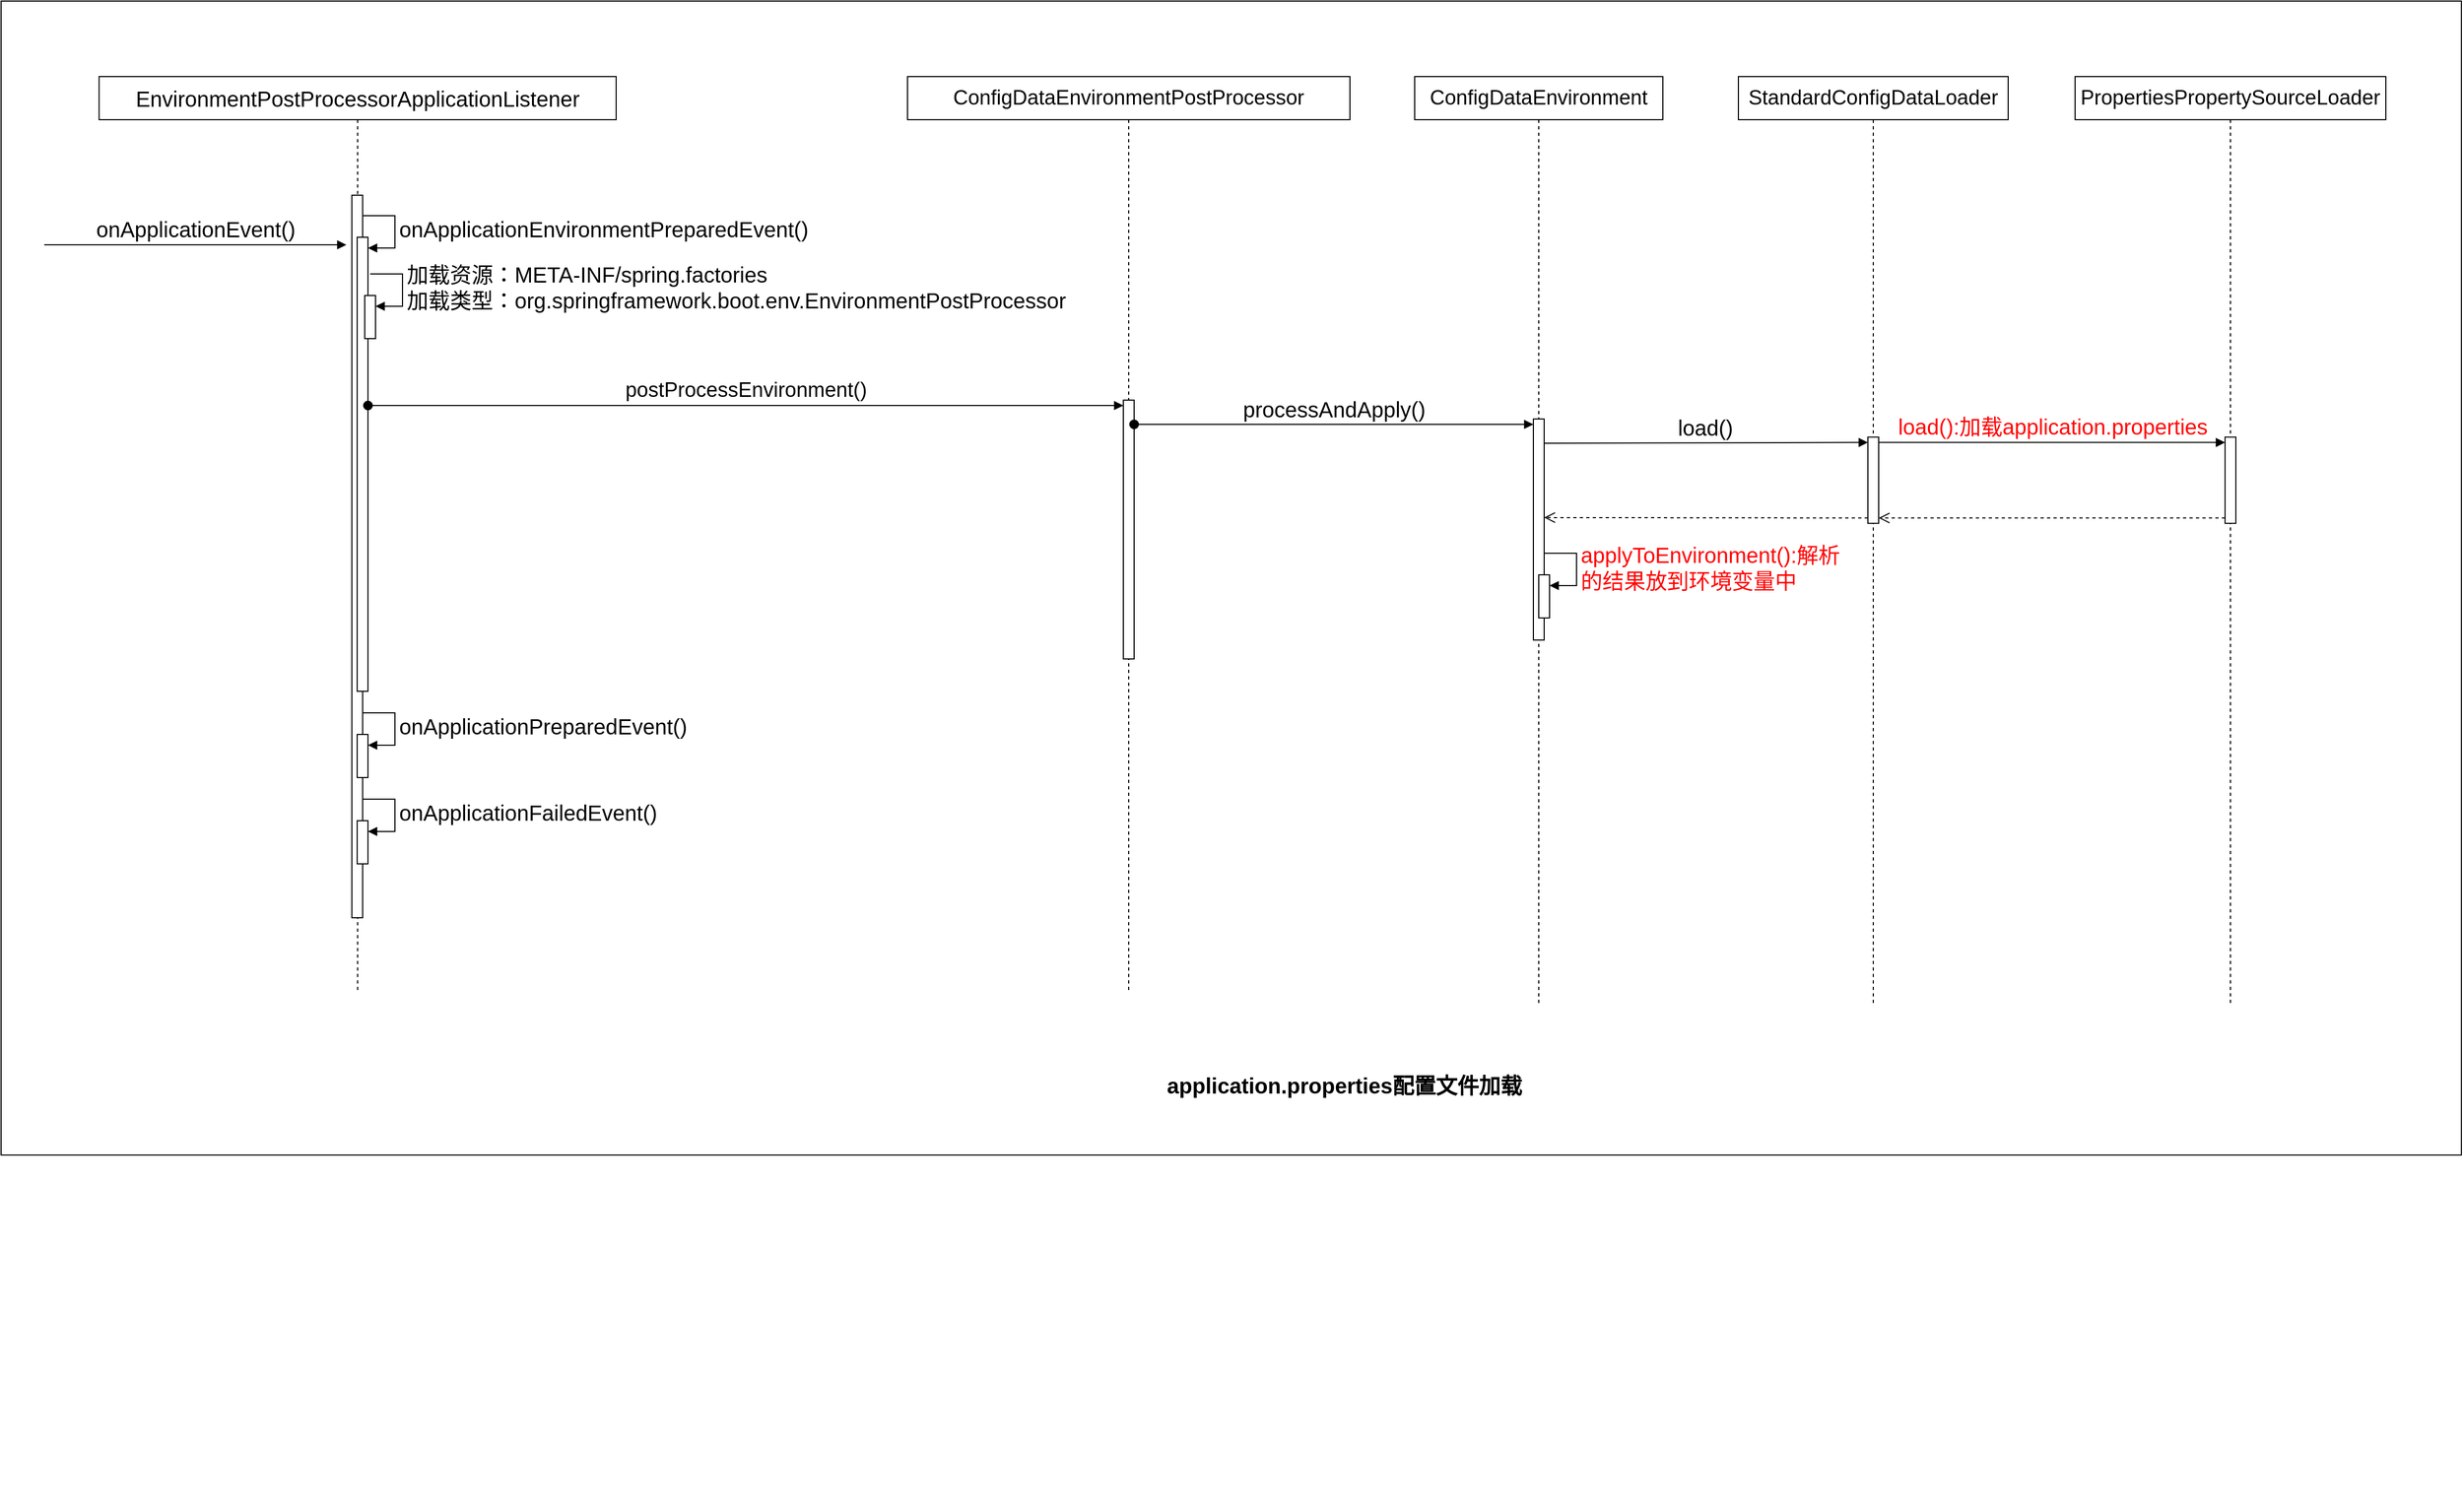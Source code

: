 <mxfile version="28.2.5">
  <diagram name="第 1 页" id="A2wYnKDMZFF023bxGnZ8">
    <mxGraphModel dx="3021" dy="1212" grid="1" gridSize="10" guides="1" tooltips="1" connect="1" arrows="1" fold="1" page="1" pageScale="1" pageWidth="827" pageHeight="1169" background="none" math="0" shadow="0">
      <root>
        <mxCell id="0" />
        <mxCell id="1" parent="0" />
        <mxCell id="xczHwqOc_ngKFCZaiQpe-24" value="" style="rounded=0;whiteSpace=wrap;html=1;" vertex="1" parent="1">
          <mxGeometry x="-690" y="60" width="2280" height="1070" as="geometry" />
        </mxCell>
        <mxCell id="-QrxRBGIXTvyxB3OS5xk-18" value="ConfigDataEnvironmentPostProcessor" style="shape=umlLifeline;perimeter=lifelinePerimeter;whiteSpace=wrap;html=1;container=1;dropTarget=0;collapsible=0;recursiveResize=0;outlineConnect=0;portConstraint=eastwest;newEdgeStyle={&quot;curved&quot;:0,&quot;rounded&quot;:0};fontSize=19;fontStyle=0" parent="1" vertex="1">
          <mxGeometry x="150" y="130" width="410" height="850" as="geometry" />
        </mxCell>
        <mxCell id="YZu31wHBDfyEzBDPMWce-24" value="" style="group;fontColor=#000000;" parent="1" vertex="1" connectable="0">
          <mxGeometry x="-190" y="190" width="950" height="1270" as="geometry" />
        </mxCell>
        <mxCell id="-QrxRBGIXTvyxB3OS5xk-1" value="&lt;font style=&quot;color: rgb(0, 0, 0); font-weight: normal;&quot;&gt;EnvironmentPostProcessorApplicationListener&lt;/font&gt;" style="shape=umlLifeline;whiteSpace=wrap;html=1;container=1;dropTarget=0;collapsible=0;recursiveResize=0;outlineConnect=0;portConstraint=eastwest;newEdgeStyle={&quot;curved&quot;:0,&quot;rounded&quot;:0};fontSize=20;fontStyle=1;points=[[0,0,0,0,5],[0,1,0,0,-5],[1,0,0,0,5],[1,1,0,0,-5]];perimeter=rectanglePerimeter;targetShapes=umlLifeline;participant=label;fontColor=#FF0000;" parent="YZu31wHBDfyEzBDPMWce-24" vertex="1">
          <mxGeometry x="-409.17" y="-60" width="479.17" height="850" as="geometry" />
        </mxCell>
        <mxCell id="-QrxRBGIXTvyxB3OS5xk-2" value="" style="html=1;points=[[0,0,0,0,5],[0,1,0,0,-5],[1,0,0,0,5],[1,1,0,0,-5]];perimeter=orthogonalPerimeter;outlineConnect=0;targetShapes=umlLifeline;portConstraint=eastwest;newEdgeStyle={&quot;curved&quot;:0,&quot;rounded&quot;:0};" parent="-QrxRBGIXTvyxB3OS5xk-1" vertex="1">
          <mxGeometry x="234.25" y="110" width="10" height="670" as="geometry" />
        </mxCell>
        <mxCell id="xczHwqOc_ngKFCZaiQpe-3" value="" style="html=1;points=[[0,0,0,0,5],[0,1,0,0,-5],[1,0,0,0,5],[1,1,0,0,-5]];perimeter=orthogonalPerimeter;outlineConnect=0;targetShapes=umlLifeline;portConstraint=eastwest;newEdgeStyle={&quot;curved&quot;:0,&quot;rounded&quot;:0};" vertex="1" parent="-QrxRBGIXTvyxB3OS5xk-1">
          <mxGeometry x="239.17" y="149" width="10" height="421" as="geometry" />
        </mxCell>
        <mxCell id="xczHwqOc_ngKFCZaiQpe-4" value="&lt;span style=&quot;font-size: 20px;&quot;&gt;onApplicationEnvironmentPreparedEvent()&lt;/span&gt;" style="html=1;align=left;spacingLeft=2;endArrow=block;rounded=0;edgeStyle=orthogonalEdgeStyle;curved=0;rounded=0;" edge="1" target="xczHwqOc_ngKFCZaiQpe-3" parent="-QrxRBGIXTvyxB3OS5xk-1">
          <mxGeometry relative="1" as="geometry">
            <mxPoint x="244.17" y="129" as="sourcePoint" />
            <Array as="points">
              <mxPoint x="274.17" y="159" />
            </Array>
          </mxGeometry>
        </mxCell>
        <mxCell id="xczHwqOc_ngKFCZaiQpe-5" value="" style="html=1;points=[[0,0,0,0,5],[0,1,0,0,-5],[1,0,0,0,5],[1,1,0,0,-5]];perimeter=orthogonalPerimeter;outlineConnect=0;targetShapes=umlLifeline;portConstraint=eastwest;newEdgeStyle={&quot;curved&quot;:0,&quot;rounded&quot;:0};" vertex="1" parent="-QrxRBGIXTvyxB3OS5xk-1">
          <mxGeometry x="246.17" y="203" width="10" height="40" as="geometry" />
        </mxCell>
        <mxCell id="xczHwqOc_ngKFCZaiQpe-6" value="&lt;span style=&quot;font-size: 20px;&quot;&gt;加载资源：META-INF/spring.factories&lt;/span&gt;&lt;div style=&quot;font-size: 20px;&quot;&gt;加载类型：org.springframework.boot.env.EnvironmentPostProcessor&lt;/div&gt;" style="html=1;align=left;spacingLeft=2;endArrow=block;rounded=0;edgeStyle=orthogonalEdgeStyle;curved=0;rounded=0;" edge="1" target="xczHwqOc_ngKFCZaiQpe-5" parent="-QrxRBGIXTvyxB3OS5xk-1">
          <mxGeometry relative="1" as="geometry">
            <mxPoint x="251.17" y="183" as="sourcePoint" />
            <Array as="points">
              <mxPoint x="281.17" y="213" />
            </Array>
          </mxGeometry>
        </mxCell>
        <mxCell id="xczHwqOc_ngKFCZaiQpe-14" value="" style="html=1;points=[[0,0,0,0,5],[0,1,0,0,-5],[1,0,0,0,5],[1,1,0,0,-5]];perimeter=orthogonalPerimeter;outlineConnect=0;targetShapes=umlLifeline;portConstraint=eastwest;newEdgeStyle={&quot;curved&quot;:0,&quot;rounded&quot;:0};" vertex="1" parent="-QrxRBGIXTvyxB3OS5xk-1">
          <mxGeometry x="239.17" y="610" width="10" height="40" as="geometry" />
        </mxCell>
        <mxCell id="xczHwqOc_ngKFCZaiQpe-15" value="&lt;span style=&quot;font-size: 20px;&quot;&gt;onApplicationPreparedEvent()&lt;/span&gt;" style="html=1;align=left;spacingLeft=2;endArrow=block;rounded=0;edgeStyle=orthogonalEdgeStyle;curved=0;rounded=0;" edge="1" target="xczHwqOc_ngKFCZaiQpe-14" parent="-QrxRBGIXTvyxB3OS5xk-1">
          <mxGeometry relative="1" as="geometry">
            <mxPoint x="244.17" y="590" as="sourcePoint" />
            <Array as="points">
              <mxPoint x="274.17" y="620" />
            </Array>
          </mxGeometry>
        </mxCell>
        <mxCell id="xczHwqOc_ngKFCZaiQpe-20" value="" style="html=1;points=[[0,0,0,0,5],[0,1,0,0,-5],[1,0,0,0,5],[1,1,0,0,-5]];perimeter=orthogonalPerimeter;outlineConnect=0;targetShapes=umlLifeline;portConstraint=eastwest;newEdgeStyle={&quot;curved&quot;:0,&quot;rounded&quot;:0};" vertex="1" parent="-QrxRBGIXTvyxB3OS5xk-1">
          <mxGeometry x="239.17" y="690" width="10" height="40" as="geometry" />
        </mxCell>
        <mxCell id="xczHwqOc_ngKFCZaiQpe-21" value="&lt;span style=&quot;font-size: 20px;&quot;&gt;onApplicationFailedEvent()&lt;/span&gt;" style="html=1;align=left;spacingLeft=2;endArrow=block;rounded=0;edgeStyle=orthogonalEdgeStyle;curved=0;rounded=0;" edge="1" target="xczHwqOc_ngKFCZaiQpe-20" parent="-QrxRBGIXTvyxB3OS5xk-1">
          <mxGeometry relative="1" as="geometry">
            <mxPoint x="244.17" y="670" as="sourcePoint" />
            <Array as="points">
              <mxPoint x="274.17" y="700" />
            </Array>
          </mxGeometry>
        </mxCell>
        <mxCell id="-QrxRBGIXTvyxB3OS5xk-56" value="onApplicationEvent()" style="html=1;verticalAlign=bottom;endArrow=block;curved=0;rounded=0;fontSize=20;" parent="YZu31wHBDfyEzBDPMWce-24" edge="1">
          <mxGeometry relative="1" as="geometry">
            <mxPoint x="-460" y="96" as="sourcePoint" />
            <mxPoint x="-180" y="96" as="targetPoint" />
          </mxGeometry>
        </mxCell>
        <mxCell id="YZu31wHBDfyEzBDPMWce-38" value="" style="html=1;points=[[0,0,0,0,5],[0,1,0,0,-5],[1,0,0,0,5],[1,1,0,0,-5]];perimeter=orthogonalPerimeter;outlineConnect=0;targetShapes=umlLifeline;portConstraint=eastwest;newEdgeStyle={&quot;curved&quot;:0,&quot;rounded&quot;:0};" parent="YZu31wHBDfyEzBDPMWce-24" vertex="1">
          <mxGeometry x="540" y="240" width="10" height="240" as="geometry" />
        </mxCell>
        <mxCell id="YZu31wHBDfyEzBDPMWce-39" value="&lt;span style=&quot;font-size: 19px;&quot;&gt;postProcessEnvironment()&lt;/span&gt;" style="html=1;verticalAlign=bottom;startArrow=oval;endArrow=block;startSize=8;curved=0;rounded=0;entryX=0;entryY=0;entryDx=0;entryDy=5;" parent="YZu31wHBDfyEzBDPMWce-24" target="YZu31wHBDfyEzBDPMWce-38" edge="1" source="xczHwqOc_ngKFCZaiQpe-3">
          <mxGeometry relative="1" as="geometry">
            <mxPoint x="-145.003" y="245" as="sourcePoint" />
          </mxGeometry>
        </mxCell>
        <mxCell id="-QrxRBGIXTvyxB3OS5xk-58" value="application.properties配置文件加载" style="text;html=1;whiteSpace=wrap;strokeColor=none;fillColor=none;align=center;verticalAlign=middle;rounded=0;fontSize=20;fontStyle=1" parent="YZu31wHBDfyEzBDPMWce-24" vertex="1">
          <mxGeometry x="540" y="860" width="410" height="30" as="geometry" />
        </mxCell>
        <mxCell id="YZu31wHBDfyEzBDPMWce-42" value="ConfigDataEnvironment" style="shape=umlLifeline;perimeter=lifelinePerimeter;whiteSpace=wrap;html=1;container=1;dropTarget=0;collapsible=0;recursiveResize=0;outlineConnect=0;portConstraint=eastwest;newEdgeStyle={&quot;curved&quot;:0,&quot;rounded&quot;:0};fontSize=19;fontStyle=0" parent="1" vertex="1">
          <mxGeometry x="620" y="130" width="230" height="860" as="geometry" />
        </mxCell>
        <mxCell id="YZu31wHBDfyEzBDPMWce-51" value="" style="html=1;points=[[0,0,0,0,5],[0,1,0,0,-5],[1,0,0,0,5],[1,1,0,0,-5]];perimeter=orthogonalPerimeter;outlineConnect=0;targetShapes=umlLifeline;portConstraint=eastwest;newEdgeStyle={&quot;curved&quot;:0,&quot;rounded&quot;:0};" parent="YZu31wHBDfyEzBDPMWce-42" vertex="1">
          <mxGeometry x="110" y="317.5" width="10" height="205" as="geometry" />
        </mxCell>
        <mxCell id="xczHwqOc_ngKFCZaiQpe-1" value="" style="html=1;points=[[0,0,0,0,5],[0,1,0,0,-5],[1,0,0,0,5],[1,1,0,0,-5]];perimeter=orthogonalPerimeter;outlineConnect=0;targetShapes=umlLifeline;portConstraint=eastwest;newEdgeStyle={&quot;curved&quot;:0,&quot;rounded&quot;:0};" vertex="1" parent="YZu31wHBDfyEzBDPMWce-42">
          <mxGeometry x="115" y="462" width="10" height="40" as="geometry" />
        </mxCell>
        <mxCell id="xczHwqOc_ngKFCZaiQpe-2" value="&lt;span style=&quot;color: rgb(255, 0, 0); font-size: 20px;&quot;&gt;applyToEnvironment():解析&lt;/span&gt;&lt;div style=&quot;color: rgb(255, 0, 0); font-size: 20px;&quot;&gt;的结果放到环境变量中&lt;/div&gt;" style="html=1;align=left;spacingLeft=2;endArrow=block;rounded=0;edgeStyle=orthogonalEdgeStyle;curved=0;rounded=0;" edge="1" target="xczHwqOc_ngKFCZaiQpe-1" parent="YZu31wHBDfyEzBDPMWce-42">
          <mxGeometry relative="1" as="geometry">
            <mxPoint x="120" y="442" as="sourcePoint" />
            <Array as="points">
              <mxPoint x="150" y="472" />
            </Array>
          </mxGeometry>
        </mxCell>
        <mxCell id="YZu31wHBDfyEzBDPMWce-46" value="PropertiesPropertySourceLoader" style="shape=umlLifeline;perimeter=lifelinePerimeter;whiteSpace=wrap;html=1;container=1;dropTarget=0;collapsible=0;recursiveResize=0;outlineConnect=0;portConstraint=eastwest;newEdgeStyle={&quot;curved&quot;:0,&quot;rounded&quot;:0};fontSize=19;fontStyle=0" parent="1" vertex="1">
          <mxGeometry x="1232" y="130" width="288" height="860" as="geometry" />
        </mxCell>
        <mxCell id="zJiLaxPMrnUQSygg1qqY-5" value="" style="html=1;points=[[0,0,0,0,5],[0,1,0,0,-5],[1,0,0,0,5],[1,1,0,0,-5]];perimeter=orthogonalPerimeter;outlineConnect=0;targetShapes=umlLifeline;portConstraint=eastwest;newEdgeStyle={&quot;curved&quot;:0,&quot;rounded&quot;:0};" parent="YZu31wHBDfyEzBDPMWce-46" vertex="1">
          <mxGeometry x="139" y="334.28" width="10" height="80" as="geometry" />
        </mxCell>
        <mxCell id="YZu31wHBDfyEzBDPMWce-50" value="StandardConfigDataLoader" style="shape=umlLifeline;perimeter=lifelinePerimeter;whiteSpace=wrap;html=1;container=1;dropTarget=0;collapsible=0;recursiveResize=0;outlineConnect=0;portConstraint=eastwest;newEdgeStyle={&quot;curved&quot;:0,&quot;rounded&quot;:0};fontSize=19;fontStyle=0" parent="1" vertex="1">
          <mxGeometry x="920" y="130" width="250" height="860" as="geometry" />
        </mxCell>
        <mxCell id="zJiLaxPMrnUQSygg1qqY-1" value="" style="html=1;points=[[0,0,0,0,5],[0,1,0,0,-5],[1,0,0,0,5],[1,1,0,0,-5]];perimeter=orthogonalPerimeter;outlineConnect=0;targetShapes=umlLifeline;portConstraint=eastwest;newEdgeStyle={&quot;curved&quot;:0,&quot;rounded&quot;:0};" parent="YZu31wHBDfyEzBDPMWce-50" vertex="1">
          <mxGeometry x="120" y="334.28" width="10" height="80" as="geometry" />
        </mxCell>
        <mxCell id="zJiLaxPMrnUQSygg1qqY-6" value="load():加载application.properties" style="html=1;verticalAlign=bottom;endArrow=block;curved=0;rounded=0;entryX=0;entryY=0;entryDx=0;entryDy=5;fontSize=20;exitX=1;exitY=0;exitDx=0;exitDy=5;exitPerimeter=0;fontColor=#FF0000;" parent="1" source="zJiLaxPMrnUQSygg1qqY-1" target="zJiLaxPMrnUQSygg1qqY-5" edge="1">
          <mxGeometry relative="1" as="geometry">
            <mxPoint x="1050" y="469" as="sourcePoint" />
          </mxGeometry>
        </mxCell>
        <mxCell id="zJiLaxPMrnUQSygg1qqY-7" value="" style="html=1;verticalAlign=bottom;endArrow=open;dashed=1;endSize=8;curved=0;rounded=0;exitX=0;exitY=1;exitDx=0;exitDy=-5;entryX=1;entryY=1;entryDx=0;entryDy=-5;entryPerimeter=0;" parent="1" source="zJiLaxPMrnUQSygg1qqY-5" target="zJiLaxPMrnUQSygg1qqY-1" edge="1">
          <mxGeometry relative="1" as="geometry">
            <mxPoint x="1050" y="539" as="targetPoint" />
          </mxGeometry>
        </mxCell>
        <mxCell id="YZu31wHBDfyEzBDPMWce-52" value="processAndApply()" style="html=1;verticalAlign=bottom;startArrow=oval;endArrow=block;startSize=8;curved=0;rounded=0;entryX=0;entryY=0;entryDx=0;entryDy=5;fontSize=20;" parent="1" target="YZu31wHBDfyEzBDPMWce-51" edge="1" source="YZu31wHBDfyEzBDPMWce-38">
          <mxGeometry relative="1" as="geometry">
            <mxPoint x="370" y="460" as="sourcePoint" />
          </mxGeometry>
        </mxCell>
        <mxCell id="zJiLaxPMrnUQSygg1qqY-3" value="" style="html=1;verticalAlign=bottom;endArrow=open;dashed=1;endSize=8;curved=0;rounded=0;exitX=0;exitY=1;exitDx=0;exitDy=-5;entryX=1;entryY=0.446;entryDx=0;entryDy=0;entryPerimeter=0;" parent="1" source="zJiLaxPMrnUQSygg1qqY-1" edge="1" target="YZu31wHBDfyEzBDPMWce-51">
          <mxGeometry relative="1" as="geometry">
            <mxPoint x="746" y="539" as="targetPoint" />
          </mxGeometry>
        </mxCell>
        <mxCell id="zJiLaxPMrnUQSygg1qqY-2" value="load()" style="html=1;verticalAlign=bottom;endArrow=block;curved=0;rounded=0;entryX=0;entryY=0;entryDx=0;entryDy=5;fontSize=20;exitX=1;exitY=0.11;exitDx=0;exitDy=0;exitPerimeter=0;" parent="1" target="zJiLaxPMrnUQSygg1qqY-1" edge="1" source="YZu31wHBDfyEzBDPMWce-51">
          <mxGeometry x="-0.002" relative="1" as="geometry">
            <mxPoint x="746" y="469" as="sourcePoint" />
            <mxPoint as="offset" />
          </mxGeometry>
        </mxCell>
      </root>
    </mxGraphModel>
  </diagram>
</mxfile>
